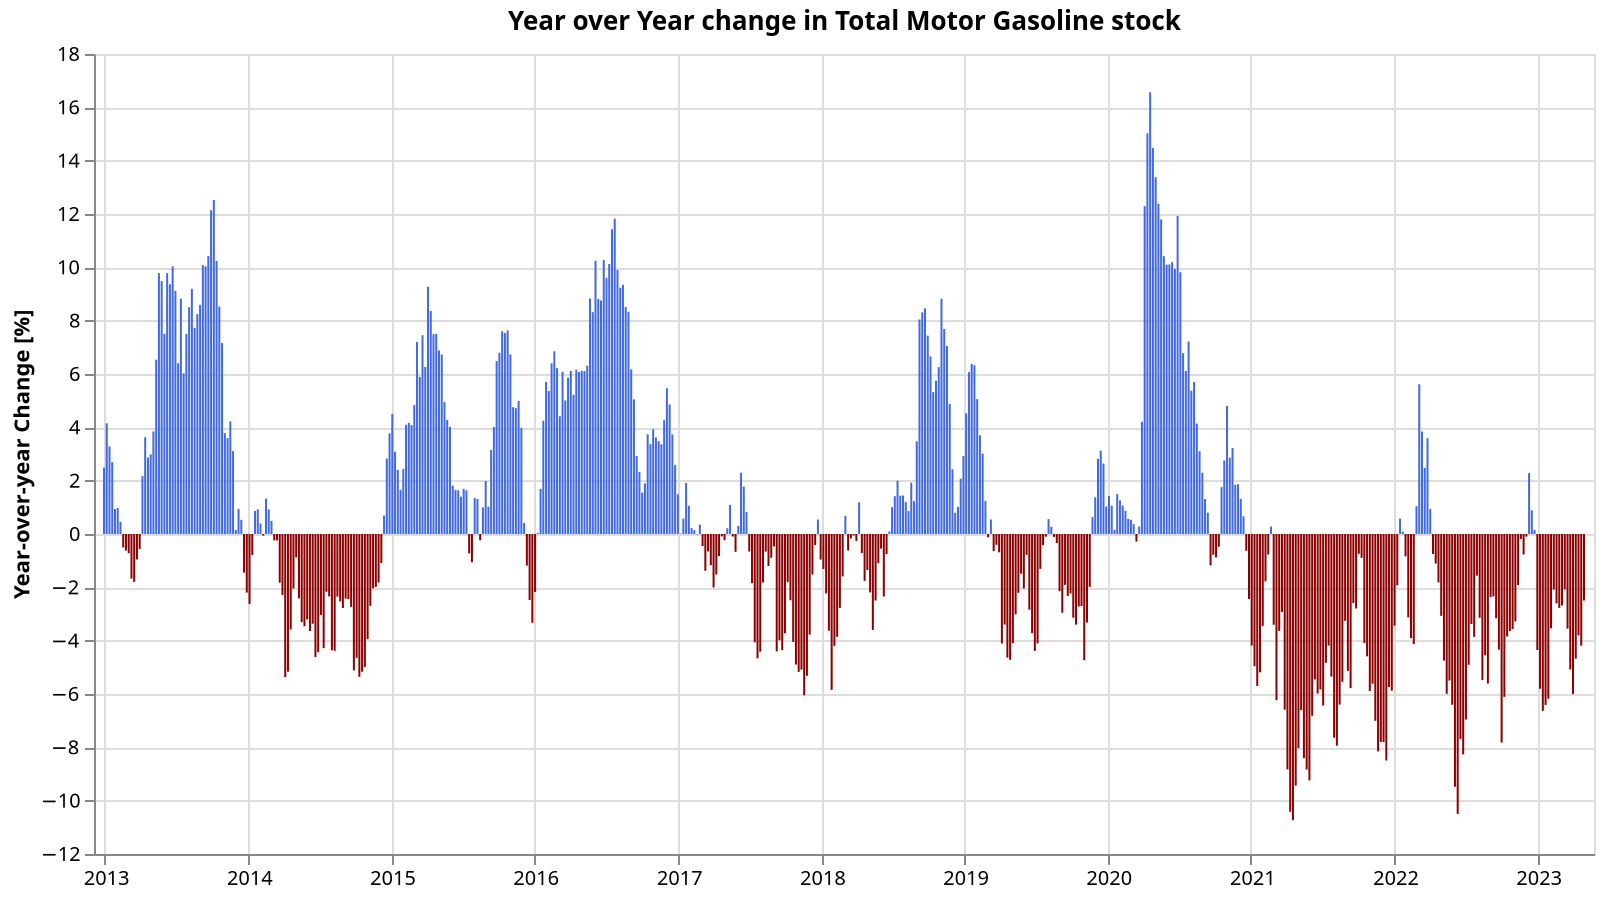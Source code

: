 {
  "config": {
    "view": {
      "continuousWidth": 400,
      "continuousHeight": 300
    }
  },
  "data": {
    "name": "data-02da145805eae2d618c4a428fdf674a7"
  },
  "mark": {
    "type": "bar",
    "width": 1
  },
  "encoding": {
    "color": {
      "condition": {
        "value": "darkred",
        "test": "datum['Total Motor Gasoline'] < 0"
      },
      "value": "royalblue"
    },
    "tooltip": [
      {
        "field": "dt",
        "title": "",
        "type": "temporal"
      },
      {
        "field": "Total Motor Gasoline",
        "format": ",.02f",
        "title": "YoY % Change",
        "type": "quantitative"
      }
    ],
    "x": {
      "axis": {
        "title": ""
      },
      "field": "dt",
      "type": "temporal"
    },
    "y": {
      "axis": {
        "title": "Year-over-year Change [%]"
      },
      "field": "Total Motor Gasoline",
      "type": "quantitative"
    }
  },
  "height": 400,
  "title": "Year over Year change in Total Motor Gasoline stock",
  "width": 750,
  "$schema": "https://vega.github.io/schema/vega-lite/v5.json",
  "datasets": {
    "data-02da145805eae2d618c4a428fdf674a7": [
      {
        "dt": "2012-01-01T00:00:00",
        "Total Motor Gasoline": null
      },
      {
        "dt": "2012-01-08T00:00:00",
        "Total Motor Gasoline": null
      },
      {
        "dt": "2012-01-15T00:00:00",
        "Total Motor Gasoline": null
      },
      {
        "dt": "2012-01-22T00:00:00",
        "Total Motor Gasoline": null
      },
      {
        "dt": "2012-01-29T00:00:00",
        "Total Motor Gasoline": null
      },
      {
        "dt": "2012-02-05T00:00:00",
        "Total Motor Gasoline": null
      },
      {
        "dt": "2012-02-12T00:00:00",
        "Total Motor Gasoline": null
      },
      {
        "dt": "2012-02-19T00:00:00",
        "Total Motor Gasoline": null
      },
      {
        "dt": "2012-02-26T00:00:00",
        "Total Motor Gasoline": null
      },
      {
        "dt": "2012-03-04T00:00:00",
        "Total Motor Gasoline": null
      },
      {
        "dt": "2012-03-11T00:00:00",
        "Total Motor Gasoline": null
      },
      {
        "dt": "2012-03-18T00:00:00",
        "Total Motor Gasoline": null
      },
      {
        "dt": "2012-03-25T00:00:00",
        "Total Motor Gasoline": null
      },
      {
        "dt": "2012-04-01T00:00:00",
        "Total Motor Gasoline": null
      },
      {
        "dt": "2012-04-08T00:00:00",
        "Total Motor Gasoline": null
      },
      {
        "dt": "2012-04-15T00:00:00",
        "Total Motor Gasoline": null
      },
      {
        "dt": "2012-04-22T00:00:00",
        "Total Motor Gasoline": null
      },
      {
        "dt": "2012-04-29T00:00:00",
        "Total Motor Gasoline": null
      },
      {
        "dt": "2012-05-06T00:00:00",
        "Total Motor Gasoline": null
      },
      {
        "dt": "2012-05-13T00:00:00",
        "Total Motor Gasoline": null
      },
      {
        "dt": "2012-05-20T00:00:00",
        "Total Motor Gasoline": null
      },
      {
        "dt": "2012-05-27T00:00:00",
        "Total Motor Gasoline": null
      },
      {
        "dt": "2012-06-03T00:00:00",
        "Total Motor Gasoline": null
      },
      {
        "dt": "2012-06-10T00:00:00",
        "Total Motor Gasoline": null
      },
      {
        "dt": "2012-06-17T00:00:00",
        "Total Motor Gasoline": null
      },
      {
        "dt": "2012-06-24T00:00:00",
        "Total Motor Gasoline": null
      },
      {
        "dt": "2012-07-01T00:00:00",
        "Total Motor Gasoline": null
      },
      {
        "dt": "2012-07-08T00:00:00",
        "Total Motor Gasoline": null
      },
      {
        "dt": "2012-07-15T00:00:00",
        "Total Motor Gasoline": null
      },
      {
        "dt": "2012-07-22T00:00:00",
        "Total Motor Gasoline": null
      },
      {
        "dt": "2012-07-29T00:00:00",
        "Total Motor Gasoline": null
      },
      {
        "dt": "2012-08-05T00:00:00",
        "Total Motor Gasoline": null
      },
      {
        "dt": "2012-08-12T00:00:00",
        "Total Motor Gasoline": null
      },
      {
        "dt": "2012-08-19T00:00:00",
        "Total Motor Gasoline": null
      },
      {
        "dt": "2012-08-26T00:00:00",
        "Total Motor Gasoline": null
      },
      {
        "dt": "2012-09-02T00:00:00",
        "Total Motor Gasoline": null
      },
      {
        "dt": "2012-09-09T00:00:00",
        "Total Motor Gasoline": null
      },
      {
        "dt": "2012-09-16T00:00:00",
        "Total Motor Gasoline": null
      },
      {
        "dt": "2012-09-23T00:00:00",
        "Total Motor Gasoline": null
      },
      {
        "dt": "2012-09-30T00:00:00",
        "Total Motor Gasoline": null
      },
      {
        "dt": "2012-10-07T00:00:00",
        "Total Motor Gasoline": null
      },
      {
        "dt": "2012-10-14T00:00:00",
        "Total Motor Gasoline": null
      },
      {
        "dt": "2012-10-21T00:00:00",
        "Total Motor Gasoline": null
      },
      {
        "dt": "2012-10-28T00:00:00",
        "Total Motor Gasoline": null
      },
      {
        "dt": "2012-11-04T00:00:00",
        "Total Motor Gasoline": null
      },
      {
        "dt": "2012-11-11T00:00:00",
        "Total Motor Gasoline": null
      },
      {
        "dt": "2012-11-18T00:00:00",
        "Total Motor Gasoline": null
      },
      {
        "dt": "2012-11-25T00:00:00",
        "Total Motor Gasoline": null
      },
      {
        "dt": "2012-12-02T00:00:00",
        "Total Motor Gasoline": null
      },
      {
        "dt": "2012-12-09T00:00:00",
        "Total Motor Gasoline": null
      },
      {
        "dt": "2012-12-16T00:00:00",
        "Total Motor Gasoline": null
      },
      {
        "dt": "2012-12-23T00:00:00",
        "Total Motor Gasoline": null
      },
      {
        "dt": "2012-12-30T00:00:00",
        "Total Motor Gasoline": 2.488725799639413
      },
      {
        "dt": "2013-01-06T00:00:00",
        "Total Motor Gasoline": 4.147397487969329
      },
      {
        "dt": "2013-01-13T00:00:00",
        "Total Motor Gasoline": 3.285425457102664
      },
      {
        "dt": "2013-01-20T00:00:00",
        "Total Motor Gasoline": 2.6975740765200484
      },
      {
        "dt": "2013-01-27T00:00:00",
        "Total Motor Gasoline": 0.9359235618974004
      },
      {
        "dt": "2013-02-03T00:00:00",
        "Total Motor Gasoline": 0.9763737401629058
      },
      {
        "dt": "2013-02-10T00:00:00",
        "Total Motor Gasoline": 0.4565502032940483
      },
      {
        "dt": "2013-02-17T00:00:00",
        "Total Motor Gasoline": -0.50750020515965
      },
      {
        "dt": "2013-02-24T00:00:00",
        "Total Motor Gasoline": -0.6228063689779795
      },
      {
        "dt": "2013-03-03T00:00:00",
        "Total Motor Gasoline": -0.7197284898336265
      },
      {
        "dt": "2013-03-10T00:00:00",
        "Total Motor Gasoline": -1.6714813629608916
      },
      {
        "dt": "2013-03-17T00:00:00",
        "Total Motor Gasoline": -1.79588994610127
      },
      {
        "dt": "2013-03-24T00:00:00",
        "Total Motor Gasoline": -0.9553655370013958
      },
      {
        "dt": "2013-03-31T00:00:00",
        "Total Motor Gasoline": -0.5628331823732791
      },
      {
        "dt": "2013-04-07T00:00:00",
        "Total Motor Gasoline": 2.171975224687084
      },
      {
        "dt": "2013-04-14T00:00:00",
        "Total Motor Gasoline": 3.6290982169981056
      },
      {
        "dt": "2013-04-21T00:00:00",
        "Total Motor Gasoline": 2.8678033344353704
      },
      {
        "dt": "2013-04-28T00:00:00",
        "Total Motor Gasoline": 2.9863485297132897
      },
      {
        "dt": "2013-05-05T00:00:00",
        "Total Motor Gasoline": 3.846302412267999
      },
      {
        "dt": "2013-05-12T00:00:00",
        "Total Motor Gasoline": 6.534645711684628
      },
      {
        "dt": "2013-05-19T00:00:00",
        "Total Motor Gasoline": 9.78299802996836
      },
      {
        "dt": "2013-05-26T00:00:00",
        "Total Motor Gasoline": 9.483512256530414
      },
      {
        "dt": "2013-06-02T00:00:00",
        "Total Motor Gasoline": 7.503746468492811
      },
      {
        "dt": "2013-06-09T00:00:00",
        "Total Motor Gasoline": 9.783896016372573
      },
      {
        "dt": "2013-06-16T00:00:00",
        "Total Motor Gasoline": 9.363532336345347
      },
      {
        "dt": "2013-06-23T00:00:00",
        "Total Motor Gasoline": 10.037495972112364
      },
      {
        "dt": "2013-06-30T00:00:00",
        "Total Motor Gasoline": 9.117786245017623
      },
      {
        "dt": "2013-07-07T00:00:00",
        "Total Motor Gasoline": 6.404140089060051
      },
      {
        "dt": "2013-07-14T00:00:00",
        "Total Motor Gasoline": 8.825700548783445
      },
      {
        "dt": "2013-07-21T00:00:00",
        "Total Motor Gasoline": 6.022547656681443
      },
      {
        "dt": "2013-07-28T00:00:00",
        "Total Motor Gasoline": 7.501804012122948
      },
      {
        "dt": "2013-08-04T00:00:00",
        "Total Motor Gasoline": 8.50685935293518
      },
      {
        "dt": "2013-08-11T00:00:00",
        "Total Motor Gasoline": 9.19596657797328
      },
      {
        "dt": "2013-08-18T00:00:00",
        "Total Motor Gasoline": 7.72679741141189
      },
      {
        "dt": "2013-08-25T00:00:00",
        "Total Motor Gasoline": 8.242929626739937
      },
      {
        "dt": "2013-09-01T00:00:00",
        "Total Motor Gasoline": 8.594570950209413
      },
      {
        "dt": "2013-09-08T00:00:00",
        "Total Motor Gasoline": 10.079609136336964
      },
      {
        "dt": "2013-09-15T00:00:00",
        "Total Motor Gasoline": 10.039784217738369
      },
      {
        "dt": "2013-09-22T00:00:00",
        "Total Motor Gasoline": 10.420879547357886
      },
      {
        "dt": "2013-09-29T00:00:00",
        "Total Motor Gasoline": 12.14032723969336
      },
      {
        "dt": "2013-10-06T00:00:00",
        "Total Motor Gasoline": 12.523028739867348
      },
      {
        "dt": "2013-10-13T00:00:00",
        "Total Motor Gasoline": 10.237510652976756
      },
      {
        "dt": "2013-10-20T00:00:00",
        "Total Motor Gasoline": 8.529614689248465
      },
      {
        "dt": "2013-10-27T00:00:00",
        "Total Motor Gasoline": 7.162334212188348
      },
      {
        "dt": "2013-11-03T00:00:00",
        "Total Motor Gasoline": 3.784520968291849
      },
      {
        "dt": "2013-11-10T00:00:00",
        "Total Motor Gasoline": 3.5956758791108046
      },
      {
        "dt": "2013-11-17T00:00:00",
        "Total Motor Gasoline": 4.223264633963786
      },
      {
        "dt": "2013-11-24T00:00:00",
        "Total Motor Gasoline": 3.1083694401605966
      },
      {
        "dt": "2013-12-01T00:00:00",
        "Total Motor Gasoline": 0.149447233811828
      },
      {
        "dt": "2013-12-08T00:00:00",
        "Total Motor Gasoline": 0.9368307118347463
      },
      {
        "dt": "2013-12-15T00:00:00",
        "Total Motor Gasoline": 0.5307265117042492
      },
      {
        "dt": "2013-12-22T00:00:00",
        "Total Motor Gasoline": -1.4486517498565665
      },
      {
        "dt": "2013-12-29T00:00:00",
        "Total Motor Gasoline": -2.19654101288147
      },
      {
        "dt": "2014-01-05T00:00:00",
        "Total Motor Gasoline": -2.6282257545530596
      },
      {
        "dt": "2014-01-12T00:00:00",
        "Total Motor Gasoline": -0.7885274154769251
      },
      {
        "dt": "2014-01-19T00:00:00",
        "Total Motor Gasoline": 0.860853050497945
      },
      {
        "dt": "2014-01-26T00:00:00",
        "Total Motor Gasoline": 0.9233709712829441
      },
      {
        "dt": "2014-02-02T00:00:00",
        "Total Motor Gasoline": 0.3896786433030375
      },
      {
        "dt": "2014-02-09T00:00:00",
        "Total Motor Gasoline": -0.059167538458893
      },
      {
        "dt": "2014-02-16T00:00:00",
        "Total Motor Gasoline": 1.3262311592692866
      },
      {
        "dt": "2014-02-23T00:00:00",
        "Total Motor Gasoline": 0.9212455414779219
      },
      {
        "dt": "2014-03-02T00:00:00",
        "Total Motor Gasoline": 0.4901724160629284
      },
      {
        "dt": "2014-03-09T00:00:00",
        "Total Motor Gasoline": -0.2416320416570028
      },
      {
        "dt": "2014-03-16T00:00:00",
        "Total Motor Gasoline": -0.23919365261720893
      },
      {
        "dt": "2014-03-23T00:00:00",
        "Total Motor Gasoline": -1.8252002386591637
      },
      {
        "dt": "2014-03-30T00:00:00",
        "Total Motor Gasoline": -2.284015516803828
      },
      {
        "dt": "2014-04-06T00:00:00",
        "Total Motor Gasoline": -5.3637520630680395
      },
      {
        "dt": "2014-04-13T00:00:00",
        "Total Motor Gasoline": -5.163036125016907
      },
      {
        "dt": "2014-04-20T00:00:00",
        "Total Motor Gasoline": -3.578479536459711
      },
      {
        "dt": "2014-04-27T00:00:00",
        "Total Motor Gasoline": -2.0427439069560682
      },
      {
        "dt": "2014-05-04T00:00:00",
        "Total Motor Gasoline": -0.8806271329867887
      },
      {
        "dt": "2014-05-11T00:00:00",
        "Total Motor Gasoline": -2.4138342935376977
      },
      {
        "dt": "2014-05-18T00:00:00",
        "Total Motor Gasoline": -3.307549042265401
      },
      {
        "dt": "2014-05-25T00:00:00",
        "Total Motor Gasoline": -3.462263246989694
      },
      {
        "dt": "2014-06-01T00:00:00",
        "Total Motor Gasoline": -3.2047971407286213
      },
      {
        "dt": "2014-06-08T00:00:00",
        "Total Motor Gasoline": -3.639441197047999
      },
      {
        "dt": "2014-06-15T00:00:00",
        "Total Motor Gasoline": -3.364933612353882
      },
      {
        "dt": "2014-06-22T00:00:00",
        "Total Motor Gasoline": -4.616183263007967
      },
      {
        "dt": "2014-06-29T00:00:00",
        "Total Motor Gasoline": -4.4352639250297425
      },
      {
        "dt": "2014-07-06T00:00:00",
        "Total Motor Gasoline": -3.0344571728468717
      },
      {
        "dt": "2014-07-13T00:00:00",
        "Total Motor Gasoline": -4.2801104947720265
      },
      {
        "dt": "2014-07-20T00:00:00",
        "Total Motor Gasoline": -2.1657521082741216
      },
      {
        "dt": "2014-07-27T00:00:00",
        "Total Motor Gasoline": -2.3395267246625884
      },
      {
        "dt": "2014-08-03T00:00:00",
        "Total Motor Gasoline": -4.360484617551952
      },
      {
        "dt": "2014-08-10T00:00:00",
        "Total Motor Gasoline": -4.3793553027918986
      },
      {
        "dt": "2014-08-17T00:00:00",
        "Total Motor Gasoline": -2.3475167238245276
      },
      {
        "dt": "2014-08-24T00:00:00",
        "Total Motor Gasoline": -2.525090214586756
      },
      {
        "dt": "2014-08-31T00:00:00",
        "Total Motor Gasoline": -2.7756300147694146
      },
      {
        "dt": "2014-09-07T00:00:00",
        "Total Motor Gasoline": -2.4222931838544515
      },
      {
        "dt": "2014-09-14T00:00:00",
        "Total Motor Gasoline": -2.444240757714633
      },
      {
        "dt": "2014-09-21T00:00:00",
        "Total Motor Gasoline": -2.7336000184983944
      },
      {
        "dt": "2014-09-28T00:00:00",
        "Total Motor Gasoline": -5.116279069767438
      },
      {
        "dt": "2014-10-05T00:00:00",
        "Total Motor Gasoline": -4.643917791148766
      },
      {
        "dt": "2014-10-12T00:00:00",
        "Total Motor Gasoline": -5.3545872467316125
      },
      {
        "dt": "2014-10-19T00:00:00",
        "Total Motor Gasoline": -5.164637315316655
      },
      {
        "dt": "2014-10-26T00:00:00",
        "Total Motor Gasoline": -4.982903864054144
      },
      {
        "dt": "2014-11-02T00:00:00",
        "Total Motor Gasoline": -3.940276904911544
      },
      {
        "dt": "2014-11-09T00:00:00",
        "Total Motor Gasoline": -2.692664365816122
      },
      {
        "dt": "2014-11-16T00:00:00",
        "Total Motor Gasoline": -2.0368393080300584
      },
      {
        "dt": "2014-11-23T00:00:00",
        "Total Motor Gasoline": -1.9847676207479514
      },
      {
        "dt": "2014-11-30T00:00:00",
        "Total Motor Gasoline": -1.8194057392483143
      },
      {
        "dt": "2014-12-07T00:00:00",
        "Total Motor Gasoline": -1.088300653893004
      },
      {
        "dt": "2014-12-14T00:00:00",
        "Total Motor Gasoline": 0.6930145224640194
      },
      {
        "dt": "2014-12-21T00:00:00",
        "Total Motor Gasoline": 2.8311926939310172
      },
      {
        "dt": "2014-12-28T00:00:00",
        "Total Motor Gasoline": 3.7749868609434634
      },
      {
        "dt": "2015-01-04T00:00:00",
        "Total Motor Gasoline": 4.495966231786364
      },
      {
        "dt": "2015-01-11T00:00:00",
        "Total Motor Gasoline": 3.0848152628012215
      },
      {
        "dt": "2015-01-18T00:00:00",
        "Total Motor Gasoline": 2.4045225596667663
      },
      {
        "dt": "2015-01-25T00:00:00",
        "Total Motor Gasoline": 1.6588041595932523
      },
      {
        "dt": "2015-02-01T00:00:00",
        "Total Motor Gasoline": 2.4341245621427365
      },
      {
        "dt": "2015-02-08T00:00:00",
        "Total Motor Gasoline": 4.096560245047143
      },
      {
        "dt": "2015-02-15T00:00:00",
        "Total Motor Gasoline": 4.166541706118498
      },
      {
        "dt": "2015-02-22T00:00:00",
        "Total Motor Gasoline": 4.082393755420655
      },
      {
        "dt": "2015-03-01T00:00:00",
        "Total Motor Gasoline": 4.831525441492435
      },
      {
        "dt": "2015-03-08T00:00:00",
        "Total Motor Gasoline": 7.198144490226399
      },
      {
        "dt": "2015-03-15T00:00:00",
        "Total Motor Gasoline": 5.893413825523286
      },
      {
        "dt": "2015-03-22T00:00:00",
        "Total Motor Gasoline": 7.453107303013828
      },
      {
        "dt": "2015-03-29T00:00:00",
        "Total Motor Gasoline": 6.262753682335909
      },
      {
        "dt": "2015-04-05T00:00:00",
        "Total Motor Gasoline": 9.2707521526735
      },
      {
        "dt": "2015-04-12T00:00:00",
        "Total Motor Gasoline": 8.365433085095253
      },
      {
        "dt": "2015-04-19T00:00:00",
        "Total Motor Gasoline": 7.490190849872391
      },
      {
        "dt": "2015-04-26T00:00:00",
        "Total Motor Gasoline": 7.505246440927915
      },
      {
        "dt": "2015-05-03T00:00:00",
        "Total Motor Gasoline": 6.882446758607741
      },
      {
        "dt": "2015-05-10T00:00:00",
        "Total Motor Gasoline": 6.733268050167607
      },
      {
        "dt": "2015-05-17T00:00:00",
        "Total Motor Gasoline": 4.948026506950121
      },
      {
        "dt": "2015-05-24T00:00:00",
        "Total Motor Gasoline": 4.27838827838829
      },
      {
        "dt": "2015-05-31T00:00:00",
        "Total Motor Gasoline": 4.017281677172613
      },
      {
        "dt": "2015-06-07T00:00:00",
        "Total Motor Gasoline": 1.8137360526882862
      },
      {
        "dt": "2015-06-14T00:00:00",
        "Total Motor Gasoline": 1.6554112392482168
      },
      {
        "dt": "2015-06-21T00:00:00",
        "Total Motor Gasoline": 1.6359889662615146
      },
      {
        "dt": "2015-06-28T00:00:00",
        "Total Motor Gasoline": 1.4012220340410497
      },
      {
        "dt": "2015-07-05T00:00:00",
        "Total Motor Gasoline": 1.6941876904269737
      },
      {
        "dt": "2015-07-12T00:00:00",
        "Total Motor Gasoline": 1.640154411353345
      },
      {
        "dt": "2015-07-19T00:00:00",
        "Total Motor Gasoline": -0.7279536973713863
      },
      {
        "dt": "2015-07-26T00:00:00",
        "Total Motor Gasoline": -1.060320020528227
      },
      {
        "dt": "2015-08-02T00:00:00",
        "Total Motor Gasoline": 1.3486151443308225
      },
      {
        "dt": "2015-08-09T00:00:00",
        "Total Motor Gasoline": 1.3131849790069205
      },
      {
        "dt": "2015-08-16T00:00:00",
        "Total Motor Gasoline": -0.23444020368165175
      },
      {
        "dt": "2015-08-23T00:00:00",
        "Total Motor Gasoline": 0.9985210584323223
      },
      {
        "dt": "2015-08-30T00:00:00",
        "Total Motor Gasoline": 1.9862661434721485
      },
      {
        "dt": "2015-09-06T00:00:00",
        "Total Motor Gasoline": 1.0236706172630283
      },
      {
        "dt": "2015-09-13T00:00:00",
        "Total Motor Gasoline": 3.155102544391619
      },
      {
        "dt": "2015-09-20T00:00:00",
        "Total Motor Gasoline": 4.009052699644355
      },
      {
        "dt": "2015-09-27T00:00:00",
        "Total Motor Gasoline": 6.485744982924668
      },
      {
        "dt": "2015-10-04T00:00:00",
        "Total Motor Gasoline": 6.797413053017132
      },
      {
        "dt": "2015-10-11T00:00:00",
        "Total Motor Gasoline": 7.598955623732806
      },
      {
        "dt": "2015-10-18T00:00:00",
        "Total Motor Gasoline": 7.540098055525646
      },
      {
        "dt": "2015-10-25T00:00:00",
        "Total Motor Gasoline": 7.634711378471781
      },
      {
        "dt": "2015-11-01T00:00:00",
        "Total Motor Gasoline": 6.734238699444894
      },
      {
        "dt": "2015-11-08T00:00:00",
        "Total Motor Gasoline": 4.755237884705132
      },
      {
        "dt": "2015-11-15T00:00:00",
        "Total Motor Gasoline": 4.718986896319133
      },
      {
        "dt": "2015-11-22T00:00:00",
        "Total Motor Gasoline": 4.993605394721534
      },
      {
        "dt": "2015-11-29T00:00:00",
        "Total Motor Gasoline": 3.9795365518034975
      },
      {
        "dt": "2015-12-06T00:00:00",
        "Total Motor Gasoline": 0.4101234522337682
      },
      {
        "dt": "2015-12-13T00:00:00",
        "Total Motor Gasoline": -1.1846099795508547
      },
      {
        "dt": "2015-12-20T00:00:00",
        "Total Motor Gasoline": -2.4776976253554905
      },
      {
        "dt": "2015-12-27T00:00:00",
        "Total Motor Gasoline": -3.330306311340858
      },
      {
        "dt": "2016-01-03T00:00:00",
        "Total Motor Gasoline": -2.178670365950841
      },
      {
        "dt": "2016-01-10T00:00:00",
        "Total Motor Gasoline": 0.04160876114074341
      },
      {
        "dt": "2016-01-17T00:00:00",
        "Total Motor Gasoline": 1.6914187994454766
      },
      {
        "dt": "2016-01-24T00:00:00",
        "Total Motor Gasoline": 4.24864161789078
      },
      {
        "dt": "2016-01-31T00:00:00",
        "Total Motor Gasoline": 5.704491627539787
      },
      {
        "dt": "2016-02-07T00:00:00",
        "Total Motor Gasoline": 5.361698269502613
      },
      {
        "dt": "2016-02-14T00:00:00",
        "Total Motor Gasoline": 6.400227037164985
      },
      {
        "dt": "2016-02-21T00:00:00",
        "Total Motor Gasoline": 6.8508503670619225
      },
      {
        "dt": "2016-02-28T00:00:00",
        "Total Motor Gasoline": 6.218861951178867
      },
      {
        "dt": "2016-03-06T00:00:00",
        "Total Motor Gasoline": 4.4148361841474415
      },
      {
        "dt": "2016-03-13T00:00:00",
        "Total Motor Gasoline": 6.081563296516568
      },
      {
        "dt": "2016-03-20T00:00:00",
        "Total Motor Gasoline": 5.008012477183721
      },
      {
        "dt": "2016-03-27T00:00:00",
        "Total Motor Gasoline": 5.862225480953875
      },
      {
        "dt": "2016-04-03T00:00:00",
        "Total Motor Gasoline": 6.111461436430443
      },
      {
        "dt": "2016-04-10T00:00:00",
        "Total Motor Gasoline": 5.216941015390164
      },
      {
        "dt": "2016-04-17T00:00:00",
        "Total Motor Gasoline": 6.16333980100825
      },
      {
        "dt": "2016-04-24T00:00:00",
        "Total Motor Gasoline": 6.070758097348428
      },
      {
        "dt": "2016-05-01T00:00:00",
        "Total Motor Gasoline": 6.119323069360805
      },
      {
        "dt": "2016-05-08T00:00:00",
        "Total Motor Gasoline": 6.11089056503904
      },
      {
        "dt": "2016-05-15T00:00:00",
        "Total Motor Gasoline": 6.310731637610756
      },
      {
        "dt": "2016-05-22T00:00:00",
        "Total Motor Gasoline": 8.831194731379188
      },
      {
        "dt": "2016-05-29T00:00:00",
        "Total Motor Gasoline": 8.318920710145129
      },
      {
        "dt": "2016-06-05T00:00:00",
        "Total Motor Gasoline": 10.248258601175952
      },
      {
        "dt": "2016-06-12T00:00:00",
        "Total Motor Gasoline": 8.810269312349073
      },
      {
        "dt": "2016-06-19T00:00:00",
        "Total Motor Gasoline": 8.75859291330654
      },
      {
        "dt": "2016-06-26T00:00:00",
        "Total Motor Gasoline": 10.27097357626985
      },
      {
        "dt": "2016-07-03T00:00:00",
        "Total Motor Gasoline": 9.60027896050506
      },
      {
        "dt": "2016-07-10T00:00:00",
        "Total Motor Gasoline": 10.127517086372183
      },
      {
        "dt": "2016-07-17T00:00:00",
        "Total Motor Gasoline": 11.427052268996917
      },
      {
        "dt": "2016-07-24T00:00:00",
        "Total Motor Gasoline": 11.823714118987416
      },
      {
        "dt": "2016-07-31T00:00:00",
        "Total Motor Gasoline": 9.900199784988907
      },
      {
        "dt": "2016-08-07T00:00:00",
        "Total Motor Gasoline": 9.235574201093378
      },
      {
        "dt": "2016-08-14T00:00:00",
        "Total Motor Gasoline": 9.345596736443351
      },
      {
        "dt": "2016-08-21T00:00:00",
        "Total Motor Gasoline": 8.515906992361288
      },
      {
        "dt": "2016-08-28T00:00:00",
        "Total Motor Gasoline": 8.330570640119905
      },
      {
        "dt": "2016-09-04T00:00:00",
        "Total Motor Gasoline": 6.1739385775611
      },
      {
        "dt": "2016-09-11T00:00:00",
        "Total Motor Gasoline": 5.047679944062899
      },
      {
        "dt": "2016-09-18T00:00:00",
        "Total Motor Gasoline": 2.9256340397520564
      },
      {
        "dt": "2016-09-25T00:00:00",
        "Total Motor Gasoline": 2.330075221836858
      },
      {
        "dt": "2016-10-02T00:00:00",
        "Total Motor Gasoline": 1.556359414076458
      },
      {
        "dt": "2016-10-09T00:00:00",
        "Total Motor Gasoline": 1.8969552918636001
      },
      {
        "dt": "2016-10-16T00:00:00",
        "Total Motor Gasoline": 3.7382157026899065
      },
      {
        "dt": "2016-10-23T00:00:00",
        "Total Motor Gasoline": 3.367985840189891
      },
      {
        "dt": "2016-10-30T00:00:00",
        "Total Motor Gasoline": 3.9271501344341875
      },
      {
        "dt": "2016-11-06T00:00:00",
        "Total Motor Gasoline": 3.6193111210110374
      },
      {
        "dt": "2016-11-13T00:00:00",
        "Total Motor Gasoline": 3.4795149682153026
      },
      {
        "dt": "2016-11-20T00:00:00",
        "Total Motor Gasoline": 3.3654467268331434
      },
      {
        "dt": "2016-11-27T00:00:00",
        "Total Motor Gasoline": 4.268053691894114
      },
      {
        "dt": "2016-12-04T00:00:00",
        "Total Motor Gasoline": 5.465121087235181
      },
      {
        "dt": "2016-12-11T00:00:00",
        "Total Motor Gasoline": 4.85951573496699
      },
      {
        "dt": "2016-12-18T00:00:00",
        "Total Motor Gasoline": 3.7374997165468438
      },
      {
        "dt": "2016-12-25T00:00:00",
        "Total Motor Gasoline": 2.584680697317321
      },
      {
        "dt": "2017-01-01T00:00:00",
        "Total Motor Gasoline": 1.4888187727374547
      },
      {
        "dt": "2017-01-08T00:00:00",
        "Total Motor Gasoline": 0.016220667626054563
      },
      {
        "dt": "2017-01-15T00:00:00",
        "Total Motor Gasoline": 0.5824561117074856
      },
      {
        "dt": "2017-01-22T00:00:00",
        "Total Motor Gasoline": 1.9153911479065089
      },
      {
        "dt": "2017-01-29T00:00:00",
        "Total Motor Gasoline": 1.0562148436118024
      },
      {
        "dt": "2017-02-05T00:00:00",
        "Total Motor Gasoline": 0.21904348404306884
      },
      {
        "dt": "2017-02-12T00:00:00",
        "Total Motor Gasoline": 0.14302667640795352
      },
      {
        "dt": "2017-02-19T00:00:00",
        "Total Motor Gasoline": -0.008578436151085445
      },
      {
        "dt": "2017-02-26T00:00:00",
        "Total Motor Gasoline": 0.35295640204087153
      },
      {
        "dt": "2017-03-05T00:00:00",
        "Total Motor Gasoline": -0.4507651828812964
      },
      {
        "dt": "2017-03-12T00:00:00",
        "Total Motor Gasoline": -1.3763635489916548
      },
      {
        "dt": "2017-03-19T00:00:00",
        "Total Motor Gasoline": -0.6553122730277527
      },
      {
        "dt": "2017-03-26T00:00:00",
        "Total Motor Gasoline": -1.170432058047488
      },
      {
        "dt": "2017-04-02T00:00:00",
        "Total Motor Gasoline": -2.006163984950693
      },
      {
        "dt": "2017-04-09T00:00:00",
        "Total Motor Gasoline": -1.5144247813447587
      },
      {
        "dt": "2017-04-16T00:00:00",
        "Total Motor Gasoline": -0.8257841611343242
      },
      {
        "dt": "2017-04-23T00:00:00",
        "Total Motor Gasoline": -0.09035932338274932
      },
      {
        "dt": "2017-04-30T00:00:00",
        "Total Motor Gasoline": -0.23284187017927893
      },
      {
        "dt": "2017-05-07T00:00:00",
        "Total Motor Gasoline": 0.2153273141450862
      },
      {
        "dt": "2017-05-14T00:00:00",
        "Total Motor Gasoline": 1.0925449871465265
      },
      {
        "dt": "2017-05-21T00:00:00",
        "Total Motor Gasoline": -0.09537255685910795
      },
      {
        "dt": "2017-05-28T00:00:00",
        "Total Motor Gasoline": -0.668429588591013
      },
      {
        "dt": "2017-06-04T00:00:00",
        "Total Motor Gasoline": 0.3000471562290219
      },
      {
        "dt": "2017-06-11T00:00:00",
        "Total Motor Gasoline": 2.295319910212479
      },
      {
        "dt": "2017-06-18T00:00:00",
        "Total Motor Gasoline": 1.782174884589982
      },
      {
        "dt": "2017-06-25T00:00:00",
        "Total Motor Gasoline": 0.8259483342957008
      },
      {
        "dt": "2017-07-02T00:00:00",
        "Total Motor Gasoline": -0.6585006446859443
      },
      {
        "dt": "2017-07-09T00:00:00",
        "Total Motor Gasoline": -1.8463986271757493
      },
      {
        "dt": "2017-07-16T00:00:00",
        "Total Motor Gasoline": -4.061825726141077
      },
      {
        "dt": "2017-07-23T00:00:00",
        "Total Motor Gasoline": -4.66179613339297
      },
      {
        "dt": "2017-07-30T00:00:00",
        "Total Motor Gasoline": -4.412863680255253
      },
      {
        "dt": "2017-08-06T00:00:00",
        "Total Motor Gasoline": -1.818313132214311
      },
      {
        "dt": "2017-08-13T00:00:00",
        "Total Motor Gasoline": -0.6593340468238895
      },
      {
        "dt": "2017-08-20T00:00:00",
        "Total Motor Gasoline": -1.2002836330819333
      },
      {
        "dt": "2017-08-27T00:00:00",
        "Total Motor Gasoline": -0.890932914949738
      },
      {
        "dt": "2017-09-03T00:00:00",
        "Total Motor Gasoline": -0.4631397804146786
      },
      {
        "dt": "2017-09-10T00:00:00",
        "Total Motor Gasoline": -4.400945874934314
      },
      {
        "dt": "2017-09-17T00:00:00",
        "Total Motor Gasoline": -3.9843486293947294
      },
      {
        "dt": "2017-09-24T00:00:00",
        "Total Motor Gasoline": -4.353758863999502
      },
      {
        "dt": "2017-10-01T00:00:00",
        "Total Motor Gasoline": -3.7241925199533843
      },
      {
        "dt": "2017-10-08T00:00:00",
        "Total Motor Gasoline": -1.8066518847006718
      },
      {
        "dt": "2017-10-15T00:00:00",
        "Total Motor Gasoline": -2.48508771929824
      },
      {
        "dt": "2017-10-22T00:00:00",
        "Total Motor Gasoline": -4.044935865953425
      },
      {
        "dt": "2017-10-29T00:00:00",
        "Total Motor Gasoline": -4.894908044538981
      },
      {
        "dt": "2017-11-05T00:00:00",
        "Total Motor Gasoline": -5.171001479885772
      },
      {
        "dt": "2017-11-12T00:00:00",
        "Total Motor Gasoline": -5.086848075630668
      },
      {
        "dt": "2017-11-19T00:00:00",
        "Total Motor Gasoline": -6.0488514725969385
      },
      {
        "dt": "2017-11-26T00:00:00",
        "Total Motor Gasoline": -5.316133254909927
      },
      {
        "dt": "2017-12-03T00:00:00",
        "Total Motor Gasoline": -3.7752452646069634
      },
      {
        "dt": "2017-12-10T00:00:00",
        "Total Motor Gasoline": -1.521006759547039
      },
      {
        "dt": "2017-12-17T00:00:00",
        "Total Motor Gasoline": -0.41663752098489715
      },
      {
        "dt": "2017-12-24T00:00:00",
        "Total Motor Gasoline": 0.5419493446859436
      },
      {
        "dt": "2017-12-31T00:00:00",
        "Total Motor Gasoline": -0.9611382459120743
      },
      {
        "dt": "2018-01-07T00:00:00",
        "Total Motor Gasoline": -1.3103342163153453
      },
      {
        "dt": "2018-01-14T00:00:00",
        "Total Motor Gasoline": -2.2246209784761217
      },
      {
        "dt": "2018-01-21T00:00:00",
        "Total Motor Gasoline": -3.62530605797331
      },
      {
        "dt": "2018-01-28T00:00:00",
        "Total Motor Gasoline": -5.844736780688176
      },
      {
        "dt": "2018-02-04T00:00:00",
        "Total Motor Gasoline": -4.192930211500401
      },
      {
        "dt": "2018-02-11T00:00:00",
        "Total Motor Gasoline": -3.856204861365764
      },
      {
        "dt": "2018-02-18T00:00:00",
        "Total Motor Gasoline": -2.769122779651767
      },
      {
        "dt": "2018-02-25T00:00:00",
        "Total Motor Gasoline": -1.59131498423144
      },
      {
        "dt": "2018-03-04T00:00:00",
        "Total Motor Gasoline": 0.679811016548082
      },
      {
        "dt": "2018-03-11T00:00:00",
        "Total Motor Gasoline": -0.6175922429439762
      },
      {
        "dt": "2018-03-18T00:00:00",
        "Total Motor Gasoline": -0.16552483283224229
      },
      {
        "dt": "2018-03-25T00:00:00",
        "Total Motor Gasoline": -0.05339540549222921
      },
      {
        "dt": "2018-04-01T00:00:00",
        "Total Motor Gasoline": -0.2618118551419246
      },
      {
        "dt": "2018-04-08T00:00:00",
        "Total Motor Gasoline": 1.1879049676025932
      },
      {
        "dt": "2018-04-15T00:00:00",
        "Total Motor Gasoline": -0.7173752061664707
      },
      {
        "dt": "2018-04-22T00:00:00",
        "Total Motor Gasoline": -1.7565476412726544
      },
      {
        "dt": "2018-04-29T00:00:00",
        "Total Motor Gasoline": -1.3489089341380822
      },
      {
        "dt": "2018-05-06T00:00:00",
        "Total Motor Gasoline": -2.1892965878829607
      },
      {
        "dt": "2018-05-13T00:00:00",
        "Total Motor Gasoline": -3.5962255213592087
      },
      {
        "dt": "2018-05-20T00:00:00",
        "Total Motor Gasoline": -2.4949766968759723
      },
      {
        "dt": "2018-05-27T00:00:00",
        "Total Motor Gasoline": -1.0939820440124204
      },
      {
        "dt": "2018-06-03T00:00:00",
        "Total Motor Gasoline": -0.5467072744520518
      },
      {
        "dt": "2018-06-10T00:00:00",
        "Total Motor Gasoline": -2.343221527445505
      },
      {
        "dt": "2018-06-17T00:00:00",
        "Total Motor Gasoline": -0.7549634921816262
      },
      {
        "dt": "2018-06-24T00:00:00",
        "Total Motor Gasoline": 0.09295685805819076
      },
      {
        "dt": "2018-07-01T00:00:00",
        "Total Motor Gasoline": 1.0063083905386794
      },
      {
        "dt": "2018-07-08T00:00:00",
        "Total Motor Gasoline": 1.4177445089452512
      },
      {
        "dt": "2018-07-15T00:00:00",
        "Total Motor Gasoline": 1.9986073326961007
      },
      {
        "dt": "2018-07-22T00:00:00",
        "Total Motor Gasoline": 1.4370362647482926
      },
      {
        "dt": "2018-07-29T00:00:00",
        "Total Motor Gasoline": 1.44457767295183
      },
      {
        "dt": "2018-08-05T00:00:00",
        "Total Motor Gasoline": 1.1964362210789004
      },
      {
        "dt": "2018-08-12T00:00:00",
        "Total Motor Gasoline": 0.8666306111411615
      },
      {
        "dt": "2018-08-19T00:00:00",
        "Total Motor Gasoline": 1.925168115109921
      },
      {
        "dt": "2018-08-26T00:00:00",
        "Total Motor Gasoline": 1.23381621922527
      },
      {
        "dt": "2018-09-02T00:00:00",
        "Total Motor Gasoline": 3.475817904365397
      },
      {
        "dt": "2018-09-09T00:00:00",
        "Total Motor Gasoline": 8.043149649580862
      },
      {
        "dt": "2018-09-16T00:00:00",
        "Total Motor Gasoline": 8.31001225801975
      },
      {
        "dt": "2018-09-23T00:00:00",
        "Total Motor Gasoline": 8.462345599469835
      },
      {
        "dt": "2018-09-30T00:00:00",
        "Total Motor Gasoline": 7.438246793583514
      },
      {
        "dt": "2018-10-07T00:00:00",
        "Total Motor Gasoline": 6.659561207807574
      },
      {
        "dt": "2018-10-14T00:00:00",
        "Total Motor Gasoline": 5.317225435605888
      },
      {
        "dt": "2018-10-21T00:00:00",
        "Total Motor Gasoline": 5.745865015285734
      },
      {
        "dt": "2018-10-28T00:00:00",
        "Total Motor Gasoline": 6.257957519180279
      },
      {
        "dt": "2018-11-04T00:00:00",
        "Total Motor Gasoline": 8.821353746593674
      },
      {
        "dt": "2018-11-11T00:00:00",
        "Total Motor Gasoline": 7.6885059710783965
      },
      {
        "dt": "2018-11-18T00:00:00",
        "Total Motor Gasoline": 7.050718612661844
      },
      {
        "dt": "2018-11-25T00:00:00",
        "Total Motor Gasoline": 4.880384115982084
      },
      {
        "dt": "2018-12-02T00:00:00",
        "Total Motor Gasoline": 2.430256879238679
      },
      {
        "dt": "2018-12-09T00:00:00",
        "Total Motor Gasoline": 0.7905679199809335
      },
      {
        "dt": "2018-12-16T00:00:00",
        "Total Motor Gasoline": 1.0185132340868375
      },
      {
        "dt": "2018-12-23T00:00:00",
        "Total Motor Gasoline": 2.0720397243118693
      },
      {
        "dt": "2018-12-30T00:00:00",
        "Total Motor Gasoline": 2.919974098041478
      },
      {
        "dt": "2019-01-06T00:00:00",
        "Total Motor Gasoline": 4.525497004070433
      },
      {
        "dt": "2019-01-13T00:00:00",
        "Total Motor Gasoline": 6.06909546695884
      },
      {
        "dt": "2019-01-20T00:00:00",
        "Total Motor Gasoline": 6.382150467136549
      },
      {
        "dt": "2019-01-27T00:00:00",
        "Total Motor Gasoline": 6.329009336528135
      },
      {
        "dt": "2019-02-03T00:00:00",
        "Total Motor Gasoline": 5.05919160481354
      },
      {
        "dt": "2019-02-10T00:00:00",
        "Total Motor Gasoline": 3.7049379097694235
      },
      {
        "dt": "2019-02-17T00:00:00",
        "Total Motor Gasoline": 3.0132272373603275
      },
      {
        "dt": "2019-02-24T00:00:00",
        "Total Motor Gasoline": 1.2405834395612603
      },
      {
        "dt": "2019-03-03T00:00:00",
        "Total Motor Gasoline": -0.12548350987335866
      },
      {
        "dt": "2019-03-10T00:00:00",
        "Total Motor Gasoline": 0.5442110165959857
      },
      {
        "dt": "2019-03-17T00:00:00",
        "Total Motor Gasoline": -0.6426264579433516
      },
      {
        "dt": "2019-03-24T00:00:00",
        "Total Motor Gasoline": -0.406105353662245
      },
      {
        "dt": "2019-03-31T00:00:00",
        "Total Motor Gasoline": -0.6868586907752161
      },
      {
        "dt": "2019-04-07T00:00:00",
        "Total Motor Gasoline": -4.104045033168024
      },
      {
        "dt": "2019-04-14T00:00:00",
        "Total Motor Gasoline": -3.395390033352119
      },
      {
        "dt": "2019-04-21T00:00:00",
        "Total Motor Gasoline": -4.63710954490365
      },
      {
        "dt": "2019-04-28T00:00:00",
        "Total Motor Gasoline": -4.721024632529058
      },
      {
        "dt": "2019-05-05T00:00:00",
        "Total Motor Gasoline": -4.0953503757357845
      },
      {
        "dt": "2019-05-12T00:00:00",
        "Total Motor Gasoline": -3.0127492306498804
      },
      {
        "dt": "2019-05-19T00:00:00",
        "Total Motor Gasoline": -2.204816650063912
      },
      {
        "dt": "2019-05-26T00:00:00",
        "Total Motor Gasoline": -1.4874312697552905
      },
      {
        "dt": "2019-06-02T00:00:00",
        "Total Motor Gasoline": -2.0436423270329684
      },
      {
        "dt": "2019-06-09T00:00:00",
        "Total Motor Gasoline": -0.7813720893889653
      },
      {
        "dt": "2019-06-16T00:00:00",
        "Total Motor Gasoline": -2.840776537243783
      },
      {
        "dt": "2019-06-23T00:00:00",
        "Total Motor Gasoline": -3.7193817476243396
      },
      {
        "dt": "2019-06-30T00:00:00",
        "Total Motor Gasoline": -4.382308889361719
      },
      {
        "dt": "2019-07-07T00:00:00",
        "Total Motor Gasoline": -4.104654033314226
      },
      {
        "dt": "2019-07-14T00:00:00",
        "Total Motor Gasoline": -1.3060144509650873
      },
      {
        "dt": "2019-07-21T00:00:00",
        "Total Motor Gasoline": -0.4188365081540302
      },
      {
        "dt": "2019-07-28T00:00:00",
        "Total Motor Gasoline": -0.10087977555330863
      },
      {
        "dt": "2019-08-04T00:00:00",
        "Total Motor Gasoline": 0.5575794892845654
      },
      {
        "dt": "2019-08-11T00:00:00",
        "Total Motor Gasoline": 0.2710957070793718
      },
      {
        "dt": "2019-08-18T00:00:00",
        "Total Motor Gasoline": -0.10924857464750248
      },
      {
        "dt": "2019-08-25T00:00:00",
        "Total Motor Gasoline": -0.3402441853471605
      },
      {
        "dt": "2019-09-01T00:00:00",
        "Total Motor Gasoline": -2.1451800578810687
      },
      {
        "dt": "2019-09-08T00:00:00",
        "Total Motor Gasoline": -2.9529103019048764
      },
      {
        "dt": "2019-09-15T00:00:00",
        "Total Motor Gasoline": -1.906897288063214
      },
      {
        "dt": "2019-09-22T00:00:00",
        "Total Motor Gasoline": -2.323489477257301
      },
      {
        "dt": "2019-09-29T00:00:00",
        "Total Motor Gasoline": -2.229817915917376
      },
      {
        "dt": "2019-10-06T00:00:00",
        "Total Motor Gasoline": -3.137120403773519
      },
      {
        "dt": "2019-10-13T00:00:00",
        "Total Motor Gasoline": -3.397307777720837
      },
      {
        "dt": "2019-10-20T00:00:00",
        "Total Motor Gasoline": -2.7192255701391055
      },
      {
        "dt": "2019-10-27T00:00:00",
        "Total Motor Gasoline": -2.702403954564958
      },
      {
        "dt": "2019-11-03T00:00:00",
        "Total Motor Gasoline": -4.732897408572001
      },
      {
        "dt": "2019-11-10T00:00:00",
        "Total Motor Gasoline": -3.318476677993032
      },
      {
        "dt": "2019-11-17T00:00:00",
        "Total Motor Gasoline": -1.9834453986640854
      },
      {
        "dt": "2019-11-24T00:00:00",
        "Total Motor Gasoline": 0.6354903785777077
      },
      {
        "dt": "2019-12-01T00:00:00",
        "Total Motor Gasoline": 1.3759116022099338
      },
      {
        "dt": "2019-12-08T00:00:00",
        "Total Motor Gasoline": 2.816451122682717
      },
      {
        "dt": "2019-12-15T00:00:00",
        "Total Motor Gasoline": 3.126425991838433
      },
      {
        "dt": "2019-12-22T00:00:00",
        "Total Motor Gasoline": 2.640000686383015
      },
      {
        "dt": "2019-12-29T00:00:00",
        "Total Motor Gasoline": 1.031683861397692
      },
      {
        "dt": "2020-01-05T00:00:00",
        "Total Motor Gasoline": 1.429884464367781
      },
      {
        "dt": "2020-01-12T00:00:00",
        "Total Motor Gasoline": 1.0650910727212137
      },
      {
        "dt": "2020-01-19T00:00:00",
        "Total Motor Gasoline": 0.16062246018140325
      },
      {
        "dt": "2020-01-26T00:00:00",
        "Total Motor Gasoline": 1.497785375709082
      },
      {
        "dt": "2020-02-02T00:00:00",
        "Total Motor Gasoline": 1.2606003264920007
      },
      {
        "dt": "2020-02-09T00:00:00",
        "Total Motor Gasoline": 1.0638750914630624
      },
      {
        "dt": "2020-02-16T00:00:00",
        "Total Motor Gasoline": 0.8686104957426055
      },
      {
        "dt": "2020-02-23T00:00:00",
        "Total Motor Gasoline": 0.5671900557383758
      },
      {
        "dt": "2020-03-01T00:00:00",
        "Total Motor Gasoline": 0.5320803784391703
      },
      {
        "dt": "2020-03-08T00:00:00",
        "Total Motor Gasoline": 0.36937705717419167
      },
      {
        "dt": "2020-03-15T00:00:00",
        "Total Motor Gasoline": -0.2832262953255227
      },
      {
        "dt": "2020-03-22T00:00:00",
        "Total Motor Gasoline": 0.27742854748136203
      },
      {
        "dt": "2020-03-29T00:00:00",
        "Total Motor Gasoline": 4.208344064955516
      },
      {
        "dt": "2020-04-05T00:00:00",
        "Total Motor Gasoline": 12.29613012757007
      },
      {
        "dt": "2020-04-12T00:00:00",
        "Total Motor Gasoline": 15.030159461297178
      },
      {
        "dt": "2020-04-19T00:00:00",
        "Total Motor Gasoline": 16.564965947233713
      },
      {
        "dt": "2020-04-26T00:00:00",
        "Total Motor Gasoline": 14.475419307321502
      },
      {
        "dt": "2020-05-03T00:00:00",
        "Total Motor Gasoline": 13.380677170159228
      },
      {
        "dt": "2020-05-10T00:00:00",
        "Total Motor Gasoline": 12.385345563139927
      },
      {
        "dt": "2020-05-17T00:00:00",
        "Total Motor Gasoline": 11.796799860103157
      },
      {
        "dt": "2020-05-24T00:00:00",
        "Total Motor Gasoline": 10.416377996397408
      },
      {
        "dt": "2020-05-31T00:00:00",
        "Total Motor Gasoline": 10.098697837701632
      },
      {
        "dt": "2020-06-07T00:00:00",
        "Total Motor Gasoline": 10.109274497367116
      },
      {
        "dt": "2020-06-14T00:00:00",
        "Total Motor Gasoline": 10.193764712440135
      },
      {
        "dt": "2020-06-21T00:00:00",
        "Total Motor Gasoline": 9.945957584239418
      },
      {
        "dt": "2020-06-28T00:00:00",
        "Total Motor Gasoline": 11.92650543006366
      },
      {
        "dt": "2020-07-05T00:00:00",
        "Total Motor Gasoline": 9.815129130360777
      },
      {
        "dt": "2020-07-12T00:00:00",
        "Total Motor Gasoline": 6.7810373272839675
      },
      {
        "dt": "2020-07-19T00:00:00",
        "Total Motor Gasoline": 6.109854381875568
      },
      {
        "dt": "2020-07-26T00:00:00",
        "Total Motor Gasoline": 7.216937179014882
      },
      {
        "dt": "2020-08-02T00:00:00",
        "Total Motor Gasoline": 5.372238191621448
      },
      {
        "dt": "2020-08-09T00:00:00",
        "Total Motor Gasoline": 5.699863107460645
      },
      {
        "dt": "2020-08-16T00:00:00",
        "Total Motor Gasoline": 4.139751871219111
      },
      {
        "dt": "2020-08-23T00:00:00",
        "Total Motor Gasoline": 3.1023958755420633
      },
      {
        "dt": "2020-08-30T00:00:00",
        "Total Motor Gasoline": 2.2967428327511197
      },
      {
        "dt": "2020-09-06T00:00:00",
        "Total Motor Gasoline": 1.3110299514206947
      },
      {
        "dt": "2020-09-13T00:00:00",
        "Total Motor Gasoline": 0.8006617759104939
      },
      {
        "dt": "2020-09-20T00:00:00",
        "Total Motor Gasoline": -1.17504474292367
      },
      {
        "dt": "2020-09-27T00:00:00",
        "Total Motor Gasoline": -0.7800813997982492
      },
      {
        "dt": "2020-10-04T00:00:00",
        "Total Motor Gasoline": -0.8812613927951629
      },
      {
        "dt": "2020-10-11T00:00:00",
        "Total Motor Gasoline": -0.47745147015264555
      },
      {
        "dt": "2020-10-18T00:00:00",
        "Total Motor Gasoline": 1.758003352846771
      },
      {
        "dt": "2020-10-25T00:00:00",
        "Total Motor Gasoline": 2.757012955734206
      },
      {
        "dt": "2020-11-01T00:00:00",
        "Total Motor Gasoline": 4.8041467759829315
      },
      {
        "dt": "2020-11-08T00:00:00",
        "Total Motor Gasoline": 2.8600118672691632
      },
      {
        "dt": "2020-11-15T00:00:00",
        "Total Motor Gasoline": 3.2244188257881
      },
      {
        "dt": "2020-11-22T00:00:00",
        "Total Motor Gasoline": 1.8448698545876052
      },
      {
        "dt": "2020-11-29T00:00:00",
        "Total Motor Gasoline": 1.8638577277067414
      },
      {
        "dt": "2020-12-06T00:00:00",
        "Total Motor Gasoline": 1.3166189599945533
      },
      {
        "dt": "2020-12-13T00:00:00",
        "Total Motor Gasoline": 0.6666750949232414
      },
      {
        "dt": "2020-12-20T00:00:00",
        "Total Motor Gasoline": -0.6294407757251541
      },
      {
        "dt": "2020-12-27T00:00:00",
        "Total Motor Gasoline": -2.437394833217854
      },
      {
        "dt": "2021-01-03T00:00:00",
        "Total Motor Gasoline": -4.184270038035209
      },
      {
        "dt": "2021-01-10T00:00:00",
        "Total Motor Gasoline": -4.959986371749247
      },
      {
        "dt": "2021-01-17T00:00:00",
        "Total Motor Gasoline": -5.697375707605201
      },
      {
        "dt": "2021-01-24T00:00:00",
        "Total Motor Gasoline": -5.1865178861944194
      },
      {
        "dt": "2021-01-31T00:00:00",
        "Total Motor Gasoline": -3.442928039702242
      },
      {
        "dt": "2021-02-07T00:00:00",
        "Total Motor Gasoline": -1.7762948718439864
      },
      {
        "dt": "2021-02-14T00:00:00",
        "Total Motor Gasoline": -0.7696523826801083
      },
      {
        "dt": "2021-02-21T00:00:00",
        "Total Motor Gasoline": 0.2765350817319101
      },
      {
        "dt": "2021-02-28T00:00:00",
        "Total Motor Gasoline": -3.4025265028883367
      },
      {
        "dt": "2021-03-07T00:00:00",
        "Total Motor Gasoline": -6.233223616289941
      },
      {
        "dt": "2021-03-14T00:00:00",
        "Total Motor Gasoline": -3.630942741228893
      },
      {
        "dt": "2021-03-21T00:00:00",
        "Total Motor Gasoline": -2.9266722946147294
      },
      {
        "dt": "2021-03-28T00:00:00",
        "Total Motor Gasoline": -6.588980818942813
      },
      {
        "dt": "2021-04-04T00:00:00",
        "Total Motor Gasoline": -8.82811315841634
      },
      {
        "dt": "2021-04-11T00:00:00",
        "Total Motor Gasoline": -10.41885156187432
      },
      {
        "dt": "2021-04-18T00:00:00",
        "Total Motor Gasoline": -10.732656115851292
      },
      {
        "dt": "2021-04-25T00:00:00",
        "Total Motor Gasoline": -9.435401537187216
      },
      {
        "dt": "2021-05-02T00:00:00",
        "Total Motor Gasoline": -8.03254201328356
      },
      {
        "dt": "2021-05-09T00:00:00",
        "Total Motor Gasoline": -6.605534334543329
      },
      {
        "dt": "2021-05-16T00:00:00",
        "Total Motor Gasoline": -8.406719744724779
      },
      {
        "dt": "2021-05-23T00:00:00",
        "Total Motor Gasoline": -8.830980392156862
      },
      {
        "dt": "2021-05-30T00:00:00",
        "Total Motor Gasoline": -9.237960394887423
      },
      {
        "dt": "2021-06-06T00:00:00",
        "Total Motor Gasoline": -6.817803998283467
      },
      {
        "dt": "2021-06-13T00:00:00",
        "Total Motor Gasoline": -5.453413490534842
      },
      {
        "dt": "2021-06-20T00:00:00",
        "Total Motor Gasoline": -5.981466540290292
      },
      {
        "dt": "2021-06-27T00:00:00",
        "Total Motor Gasoline": -5.827593062556291
      },
      {
        "dt": "2021-07-04T00:00:00",
        "Total Motor Gasoline": -6.430734021503315
      },
      {
        "dt": "2021-07-11T00:00:00",
        "Total Motor Gasoline": -4.82829380167783
      },
      {
        "dt": "2021-07-18T00:00:00",
        "Total Motor Gasoline": -4.182253691237092
      },
      {
        "dt": "2021-07-25T00:00:00",
        "Total Motor Gasoline": -5.346279311362356
      },
      {
        "dt": "2021-08-01T00:00:00",
        "Total Motor Gasoline": -7.641461465824073
      },
      {
        "dt": "2021-08-08T00:00:00",
        "Total Motor Gasoline": -7.938595781191826
      },
      {
        "dt": "2021-08-15T00:00:00",
        "Total Motor Gasoline": -6.398454229945605
      },
      {
        "dt": "2021-08-22T00:00:00",
        "Total Motor Gasoline": -5.541874495670607
      },
      {
        "dt": "2021-08-29T00:00:00",
        "Total Motor Gasoline": -3.2551445761073716
      },
      {
        "dt": "2021-09-05T00:00:00",
        "Total Motor Gasoline": -5.1339988357301465
      },
      {
        "dt": "2021-09-12T00:00:00",
        "Total Motor Gasoline": -5.77996233651803
      },
      {
        "dt": "2021-09-19T00:00:00",
        "Total Motor Gasoline": -2.585945432727166
      },
      {
        "dt": "2021-09-26T00:00:00",
        "Total Motor Gasoline": -2.792945981716344
      },
      {
        "dt": "2021-10-03T00:00:00",
        "Total Motor Gasoline": -0.7417959223275372
      },
      {
        "dt": "2021-10-10T00:00:00",
        "Total Motor Gasoline": -0.8946299989783357
      },
      {
        "dt": "2021-10-17T00:00:00",
        "Total Motor Gasoline": -4.086496106001336
      },
      {
        "dt": "2021-10-24T00:00:00",
        "Total Motor Gasoline": -4.589517256018816
      },
      {
        "dt": "2021-10-31T00:00:00",
        "Total Motor Gasoline": -5.888915731447519
      },
      {
        "dt": "2021-11-07T00:00:00",
        "Total Motor Gasoline": -5.614671896909773
      },
      {
        "dt": "2021-11-14T00:00:00",
        "Total Motor Gasoline": -7.005838564353617
      },
      {
        "dt": "2021-11-21T00:00:00",
        "Total Motor Gasoline": -8.148704958135443
      },
      {
        "dt": "2021-11-28T00:00:00",
        "Total Motor Gasoline": -7.796676910434098
      },
      {
        "dt": "2021-12-05T00:00:00",
        "Total Motor Gasoline": -7.8008399934415
      },
      {
        "dt": "2021-12-12T00:00:00",
        "Total Motor Gasoline": -8.495514465482524
      },
      {
        "dt": "2021-12-19T00:00:00",
        "Total Motor Gasoline": -5.735339889129099
      },
      {
        "dt": "2021-12-26T00:00:00",
        "Total Motor Gasoline": -5.877106213170336
      },
      {
        "dt": "2022-01-02T00:00:00",
        "Total Motor Gasoline": -3.440337479934119
      },
      {
        "dt": "2022-01-09T00:00:00",
        "Total Motor Gasoline": -1.9260538708468444
      },
      {
        "dt": "2022-01-16T00:00:00",
        "Total Motor Gasoline": 0.5725541051395222
      },
      {
        "dt": "2022-01-23T00:00:00",
        "Total Motor Gasoline": 0.09366698158150832
      },
      {
        "dt": "2022-01-30T00:00:00",
        "Total Motor Gasoline": -0.8391730417643184
      },
      {
        "dt": "2022-02-06T00:00:00",
        "Total Motor Gasoline": -3.1273887337565975
      },
      {
        "dt": "2022-02-13T00:00:00",
        "Total Motor Gasoline": -3.8987257083287985
      },
      {
        "dt": "2022-02-20T00:00:00",
        "Total Motor Gasoline": -4.1295858356411586
      },
      {
        "dt": "2022-02-27T00:00:00",
        "Total Motor Gasoline": 1.0428303870670952
      },
      {
        "dt": "2022-03-06T00:00:00",
        "Total Motor Gasoline": 5.614348691510895
      },
      {
        "dt": "2022-03-13T00:00:00",
        "Total Motor Gasoline": 3.8418614671981155
      },
      {
        "dt": "2022-03-20T00:00:00",
        "Total Motor Gasoline": 2.4814985427008107
      },
      {
        "dt": "2022-03-27T00:00:00",
        "Total Motor Gasoline": 3.59324033590116
      },
      {
        "dt": "2022-04-03T00:00:00",
        "Total Motor Gasoline": 0.9373881016931929
      },
      {
        "dt": "2022-04-10T00:00:00",
        "Total Motor Gasoline": -0.7484131342673561
      },
      {
        "dt": "2022-04-17T00:00:00",
        "Total Motor Gasoline": -1.1081699874884055
      },
      {
        "dt": "2022-04-24T00:00:00",
        "Total Motor Gasoline": -1.8160238903494275
      },
      {
        "dt": "2022-05-01T00:00:00",
        "Total Motor Gasoline": -3.0685591427032755
      },
      {
        "dt": "2022-05-08T00:00:00",
        "Total Motor Gasoline": -4.750856305755136
      },
      {
        "dt": "2022-05-15T00:00:00",
        "Total Motor Gasoline": -5.992929905305133
      },
      {
        "dt": "2022-05-22T00:00:00",
        "Total Motor Gasoline": -5.494642572941444
      },
      {
        "dt": "2022-05-29T00:00:00",
        "Total Motor Gasoline": -6.4039661509530665
      },
      {
        "dt": "2022-06-05T00:00:00",
        "Total Motor Gasoline": -9.476985885340172
      },
      {
        "dt": "2022-06-12T00:00:00",
        "Total Motor Gasoline": -10.49716026010371
      },
      {
        "dt": "2022-06-19T00:00:00",
        "Total Motor Gasoline": -7.682566132055824
      },
      {
        "dt": "2022-06-26T00:00:00",
        "Total Motor Gasoline": -8.26420280496084
      },
      {
        "dt": "2022-07-03T00:00:00",
        "Total Motor Gasoline": -6.957625787165023
      },
      {
        "dt": "2022-07-10T00:00:00",
        "Total Motor Gasoline": -4.903291267677079
      },
      {
        "dt": "2022-07-17T00:00:00",
        "Total Motor Gasoline": -3.3750116321368373
      },
      {
        "dt": "2022-07-24T00:00:00",
        "Total Motor Gasoline": -3.856321078232494
      },
      {
        "dt": "2022-07-31T00:00:00",
        "Total Motor Gasoline": -1.5624590378817693
      },
      {
        "dt": "2022-08-07T00:00:00",
        "Total Motor Gasoline": -3.1446043197094986
      },
      {
        "dt": "2022-08-14T00:00:00",
        "Total Motor Gasoline": -5.474546928757695
      },
      {
        "dt": "2022-08-21T00:00:00",
        "Total Motor Gasoline": -4.548874842867523
      },
      {
        "dt": "2022-08-28T00:00:00",
        "Total Motor Gasoline": -5.606608747700403
      },
      {
        "dt": "2022-09-04T00:00:00",
        "Total Motor Gasoline": -2.3595561798008147
      },
      {
        "dt": "2022-09-11T00:00:00",
        "Total Motor Gasoline": -2.338843505606447
      },
      {
        "dt": "2022-09-18T00:00:00",
        "Total Motor Gasoline": -3.1613240921233077
      },
      {
        "dt": "2022-09-25T00:00:00",
        "Total Motor Gasoline": -4.337515610277309
      },
      {
        "dt": "2022-10-02T00:00:00",
        "Total Motor Gasoline": -7.822184702197143
      },
      {
        "dt": "2022-10-09T00:00:00",
        "Total Motor Gasoline": -6.106935237352484
      },
      {
        "dt": "2022-10-16T00:00:00",
        "Total Motor Gasoline": -3.8445110889643197
      },
      {
        "dt": "2022-10-23T00:00:00",
        "Total Motor Gasoline": -3.6413189584048045
      },
      {
        "dt": "2022-10-30T00:00:00",
        "Total Motor Gasoline": -3.5587936039727763
      },
      {
        "dt": "2022-11-06T00:00:00",
        "Total Motor Gasoline": -3.276869625722245
      },
      {
        "dt": "2022-11-13T00:00:00",
        "Total Motor Gasoline": -1.9132436461065327
      },
      {
        "dt": "2022-11-20T00:00:00",
        "Total Motor Gasoline": -0.18685576154366945
      },
      {
        "dt": "2022-11-27T00:00:00",
        "Total Motor Gasoline": -0.7677953041007823
      },
      {
        "dt": "2022-12-04T00:00:00",
        "Total Motor Gasoline": -0.0989494035676608
      },
      {
        "dt": "2022-12-11T00:00:00",
        "Total Motor Gasoline": 2.286524692911218
      },
      {
        "dt": "2022-12-18T00:00:00",
        "Total Motor Gasoline": 0.8901560784943641
      },
      {
        "dt": "2022-12-25T00:00:00",
        "Total Motor Gasoline": 0.15674192374888207
      },
      {
        "dt": "2023-01-01T00:00:00",
        "Total Motor Gasoline": -4.349469686881136
      },
      {
        "dt": "2023-01-08T00:00:00",
        "Total Motor Gasoline": -5.803578845930179
      },
      {
        "dt": "2023-01-15T00:00:00",
        "Total Motor Gasoline": -6.63447151702411
      },
      {
        "dt": "2023-01-22T00:00:00",
        "Total Motor Gasoline": -6.411797449156587
      },
      {
        "dt": "2023-01-29T00:00:00",
        "Total Motor Gasoline": -6.174686146450325
      },
      {
        "dt": "2023-02-05T00:00:00",
        "Total Motor Gasoline": -3.5375393026373603
      },
      {
        "dt": "2023-02-12T00:00:00",
        "Total Motor Gasoline": -2.0800531042940884
      },
      {
        "dt": "2023-02-19T00:00:00",
        "Total Motor Gasoline": -2.601844376194329
      },
      {
        "dt": "2023-02-26T00:00:00",
        "Total Motor Gasoline": -2.7718272760161033
      },
      {
        "dt": "2023-03-05T00:00:00",
        "Total Motor Gasoline": -2.6769580468181453
      },
      {
        "dt": "2023-03-12T00:00:00",
        "Total Motor Gasoline": -2.072276558045738
      },
      {
        "dt": "2023-03-19T00:00:00",
        "Total Motor Gasoline": -3.5476783606323226
      },
      {
        "dt": "2023-03-26T00:00:00",
        "Total Motor Gasoline": -5.080643810608477
      },
      {
        "dt": "2023-04-02T00:00:00",
        "Total Motor Gasoline": -6.002018691904542
      },
      {
        "dt": "2023-04-09T00:00:00",
        "Total Motor Gasoline": -4.67274887513458
      },
      {
        "dt": "2023-04-16T00:00:00",
        "Total Motor Gasoline": -3.8015646920104174
      },
      {
        "dt": "2023-04-23T00:00:00",
        "Total Motor Gasoline": -4.189250666146749
      },
      {
        "dt": "2023-04-30T00:00:00",
        "Total Motor Gasoline": -2.492398556272557
      }
    ]
  }
}